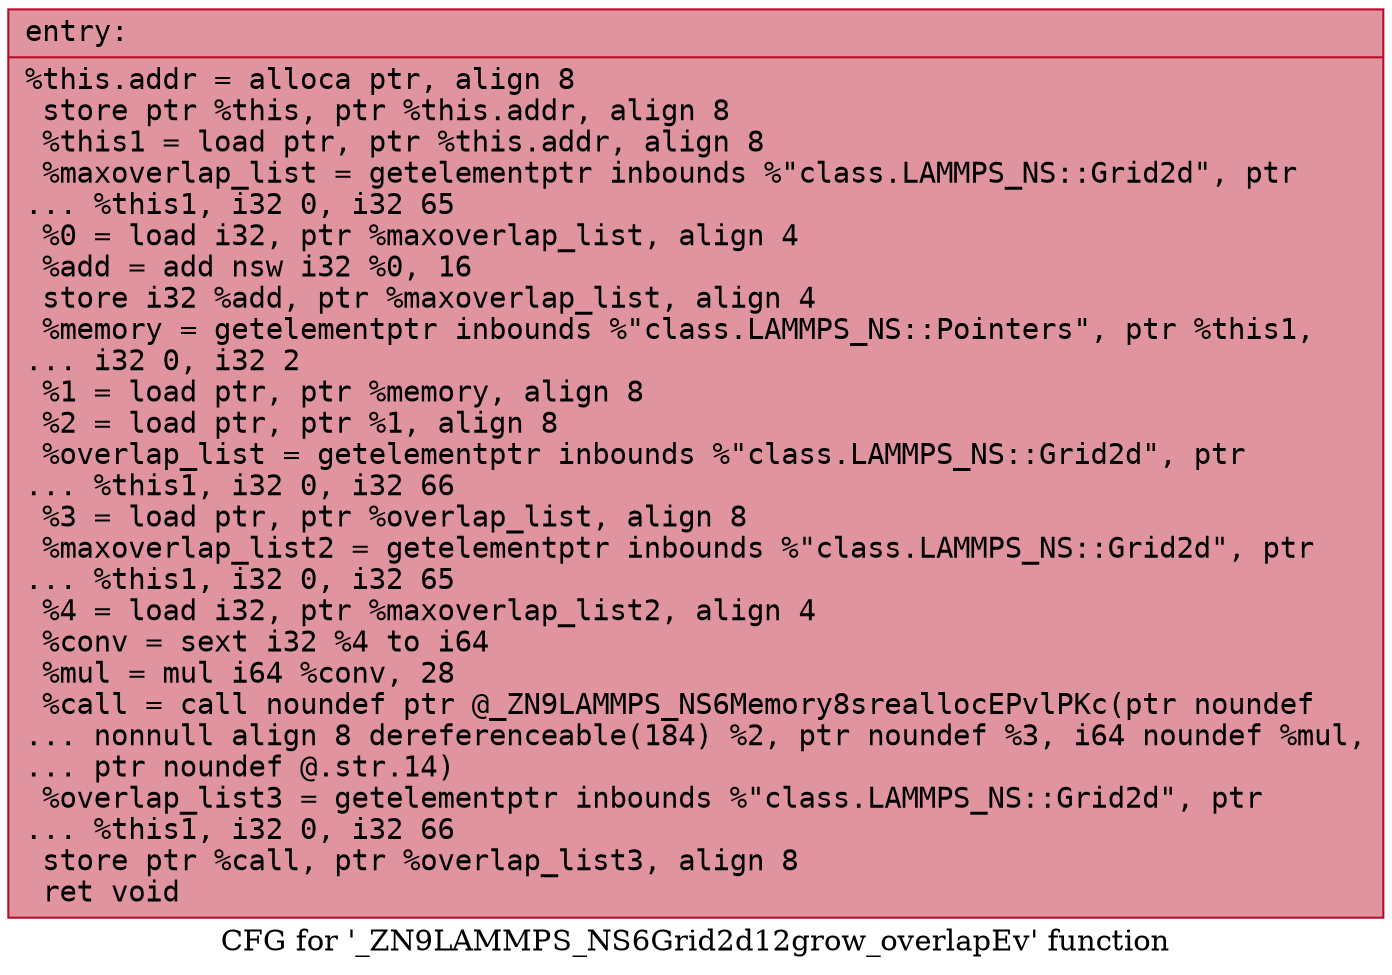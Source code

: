 digraph "CFG for '_ZN9LAMMPS_NS6Grid2d12grow_overlapEv' function" {
	label="CFG for '_ZN9LAMMPS_NS6Grid2d12grow_overlapEv' function";

	Node0x560f90f46310 [shape=record,color="#b70d28ff", style=filled, fillcolor="#b70d2870" fontname="Courier",label="{entry:\l|  %this.addr = alloca ptr, align 8\l  store ptr %this, ptr %this.addr, align 8\l  %this1 = load ptr, ptr %this.addr, align 8\l  %maxoverlap_list = getelementptr inbounds %\"class.LAMMPS_NS::Grid2d\", ptr\l... %this1, i32 0, i32 65\l  %0 = load i32, ptr %maxoverlap_list, align 4\l  %add = add nsw i32 %0, 16\l  store i32 %add, ptr %maxoverlap_list, align 4\l  %memory = getelementptr inbounds %\"class.LAMMPS_NS::Pointers\", ptr %this1,\l... i32 0, i32 2\l  %1 = load ptr, ptr %memory, align 8\l  %2 = load ptr, ptr %1, align 8\l  %overlap_list = getelementptr inbounds %\"class.LAMMPS_NS::Grid2d\", ptr\l... %this1, i32 0, i32 66\l  %3 = load ptr, ptr %overlap_list, align 8\l  %maxoverlap_list2 = getelementptr inbounds %\"class.LAMMPS_NS::Grid2d\", ptr\l... %this1, i32 0, i32 65\l  %4 = load i32, ptr %maxoverlap_list2, align 4\l  %conv = sext i32 %4 to i64\l  %mul = mul i64 %conv, 28\l  %call = call noundef ptr @_ZN9LAMMPS_NS6Memory8sreallocEPvlPKc(ptr noundef\l... nonnull align 8 dereferenceable(184) %2, ptr noundef %3, i64 noundef %mul,\l... ptr noundef @.str.14)\l  %overlap_list3 = getelementptr inbounds %\"class.LAMMPS_NS::Grid2d\", ptr\l... %this1, i32 0, i32 66\l  store ptr %call, ptr %overlap_list3, align 8\l  ret void\l}"];
}
